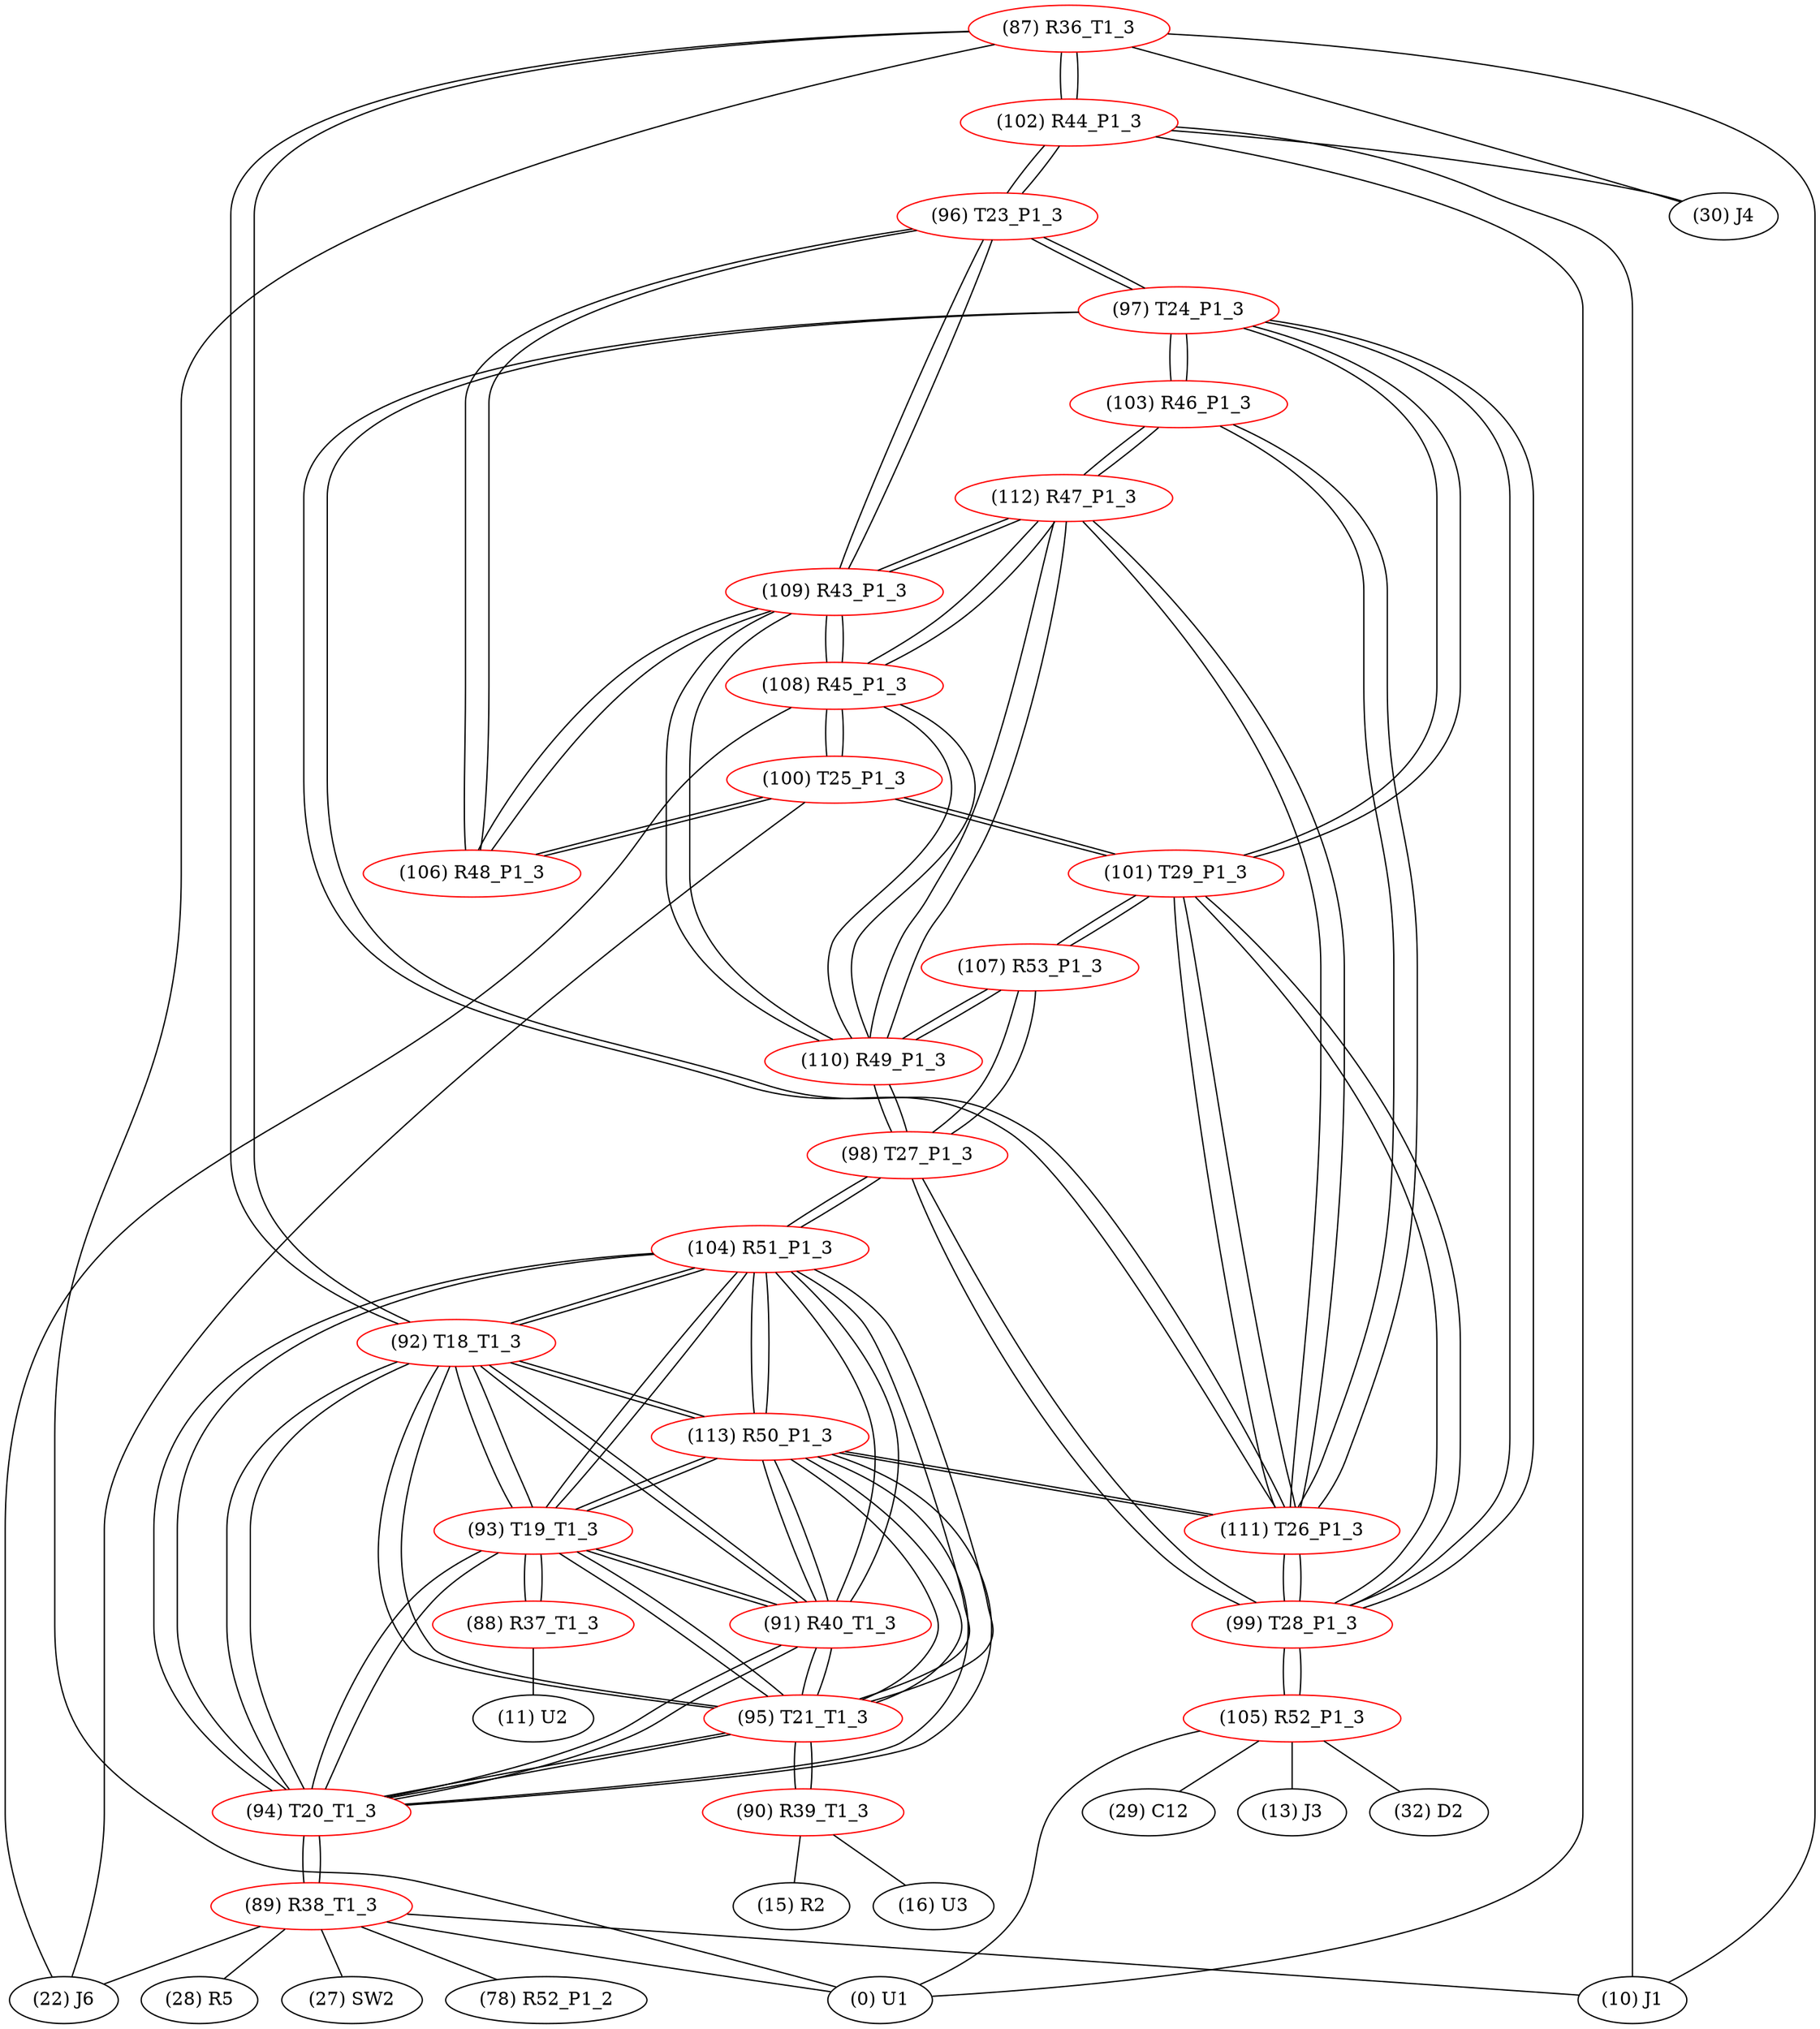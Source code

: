 graph {
	87 [label="(87) R36_T1_3" color=red]
	0 [label="(0) U1"]
	102 [label="(102) R44_P1_3"]
	30 [label="(30) J4"]
	10 [label="(10) J1"]
	92 [label="(92) T18_T1_3"]
	88 [label="(88) R37_T1_3" color=red]
	11 [label="(11) U2"]
	93 [label="(93) T19_T1_3"]
	89 [label="(89) R38_T1_3" color=red]
	10 [label="(10) J1"]
	28 [label="(28) R5"]
	0 [label="(0) U1"]
	22 [label="(22) J6"]
	27 [label="(27) SW2"]
	78 [label="(78) R52_P1_2"]
	94 [label="(94) T20_T1_3"]
	90 [label="(90) R39_T1_3" color=red]
	15 [label="(15) R2"]
	16 [label="(16) U3"]
	95 [label="(95) T21_T1_3"]
	91 [label="(91) R40_T1_3" color=red]
	104 [label="(104) R51_P1_3"]
	113 [label="(113) R50_P1_3"]
	92 [label="(92) T18_T1_3"]
	95 [label="(95) T21_T1_3"]
	94 [label="(94) T20_T1_3"]
	93 [label="(93) T19_T1_3"]
	92 [label="(92) T18_T1_3" color=red]
	94 [label="(94) T20_T1_3"]
	93 [label="(93) T19_T1_3"]
	95 [label="(95) T21_T1_3"]
	87 [label="(87) R36_T1_3"]
	104 [label="(104) R51_P1_3"]
	113 [label="(113) R50_P1_3"]
	91 [label="(91) R40_T1_3"]
	93 [label="(93) T19_T1_3" color=red]
	94 [label="(94) T20_T1_3"]
	92 [label="(92) T18_T1_3"]
	95 [label="(95) T21_T1_3"]
	88 [label="(88) R37_T1_3"]
	104 [label="(104) R51_P1_3"]
	113 [label="(113) R50_P1_3"]
	91 [label="(91) R40_T1_3"]
	94 [label="(94) T20_T1_3" color=red]
	93 [label="(93) T19_T1_3"]
	92 [label="(92) T18_T1_3"]
	95 [label="(95) T21_T1_3"]
	89 [label="(89) R38_T1_3"]
	104 [label="(104) R51_P1_3"]
	113 [label="(113) R50_P1_3"]
	91 [label="(91) R40_T1_3"]
	95 [label="(95) T21_T1_3" color=red]
	94 [label="(94) T20_T1_3"]
	93 [label="(93) T19_T1_3"]
	92 [label="(92) T18_T1_3"]
	90 [label="(90) R39_T1_3"]
	104 [label="(104) R51_P1_3"]
	113 [label="(113) R50_P1_3"]
	91 [label="(91) R40_T1_3"]
	96 [label="(96) T23_P1_3" color=red]
	106 [label="(106) R48_P1_3"]
	109 [label="(109) R43_P1_3"]
	97 [label="(97) T24_P1_3"]
	102 [label="(102) R44_P1_3"]
	97 [label="(97) T24_P1_3" color=red]
	111 [label="(111) T26_P1_3"]
	101 [label="(101) T29_P1_3"]
	99 [label="(99) T28_P1_3"]
	103 [label="(103) R46_P1_3"]
	96 [label="(96) T23_P1_3"]
	98 [label="(98) T27_P1_3" color=red]
	104 [label="(104) R51_P1_3"]
	99 [label="(99) T28_P1_3"]
	107 [label="(107) R53_P1_3"]
	110 [label="(110) R49_P1_3"]
	99 [label="(99) T28_P1_3" color=red]
	111 [label="(111) T26_P1_3"]
	97 [label="(97) T24_P1_3"]
	101 [label="(101) T29_P1_3"]
	105 [label="(105) R52_P1_3"]
	98 [label="(98) T27_P1_3"]
	100 [label="(100) T25_P1_3" color=red]
	101 [label="(101) T29_P1_3"]
	106 [label="(106) R48_P1_3"]
	108 [label="(108) R45_P1_3"]
	22 [label="(22) J6"]
	101 [label="(101) T29_P1_3" color=red]
	111 [label="(111) T26_P1_3"]
	97 [label="(97) T24_P1_3"]
	99 [label="(99) T28_P1_3"]
	100 [label="(100) T25_P1_3"]
	107 [label="(107) R53_P1_3"]
	102 [label="(102) R44_P1_3" color=red]
	0 [label="(0) U1"]
	30 [label="(30) J4"]
	10 [label="(10) J1"]
	87 [label="(87) R36_T1_3"]
	96 [label="(96) T23_P1_3"]
	103 [label="(103) R46_P1_3" color=red]
	111 [label="(111) T26_P1_3"]
	112 [label="(112) R47_P1_3"]
	97 [label="(97) T24_P1_3"]
	104 [label="(104) R51_P1_3" color=red]
	98 [label="(98) T27_P1_3"]
	113 [label="(113) R50_P1_3"]
	92 [label="(92) T18_T1_3"]
	95 [label="(95) T21_T1_3"]
	94 [label="(94) T20_T1_3"]
	93 [label="(93) T19_T1_3"]
	91 [label="(91) R40_T1_3"]
	105 [label="(105) R52_P1_3" color=red]
	0 [label="(0) U1"]
	13 [label="(13) J3"]
	32 [label="(32) D2"]
	29 [label="(29) C12"]
	99 [label="(99) T28_P1_3"]
	106 [label="(106) R48_P1_3" color=red]
	100 [label="(100) T25_P1_3"]
	96 [label="(96) T23_P1_3"]
	109 [label="(109) R43_P1_3"]
	107 [label="(107) R53_P1_3" color=red]
	101 [label="(101) T29_P1_3"]
	98 [label="(98) T27_P1_3"]
	110 [label="(110) R49_P1_3"]
	108 [label="(108) R45_P1_3" color=red]
	112 [label="(112) R47_P1_3"]
	109 [label="(109) R43_P1_3"]
	110 [label="(110) R49_P1_3"]
	100 [label="(100) T25_P1_3"]
	22 [label="(22) J6"]
	109 [label="(109) R43_P1_3" color=red]
	106 [label="(106) R48_P1_3"]
	96 [label="(96) T23_P1_3"]
	112 [label="(112) R47_P1_3"]
	108 [label="(108) R45_P1_3"]
	110 [label="(110) R49_P1_3"]
	110 [label="(110) R49_P1_3" color=red]
	112 [label="(112) R47_P1_3"]
	108 [label="(108) R45_P1_3"]
	109 [label="(109) R43_P1_3"]
	98 [label="(98) T27_P1_3"]
	107 [label="(107) R53_P1_3"]
	111 [label="(111) T26_P1_3" color=red]
	113 [label="(113) R50_P1_3"]
	97 [label="(97) T24_P1_3"]
	101 [label="(101) T29_P1_3"]
	99 [label="(99) T28_P1_3"]
	103 [label="(103) R46_P1_3"]
	112 [label="(112) R47_P1_3"]
	112 [label="(112) R47_P1_3" color=red]
	108 [label="(108) R45_P1_3"]
	109 [label="(109) R43_P1_3"]
	110 [label="(110) R49_P1_3"]
	111 [label="(111) T26_P1_3"]
	103 [label="(103) R46_P1_3"]
	113 [label="(113) R50_P1_3" color=red]
	111 [label="(111) T26_P1_3"]
	104 [label="(104) R51_P1_3"]
	92 [label="(92) T18_T1_3"]
	95 [label="(95) T21_T1_3"]
	94 [label="(94) T20_T1_3"]
	93 [label="(93) T19_T1_3"]
	91 [label="(91) R40_T1_3"]
	87 -- 0
	87 -- 102
	87 -- 30
	87 -- 10
	87 -- 92
	88 -- 11
	88 -- 93
	89 -- 10
	89 -- 28
	89 -- 0
	89 -- 22
	89 -- 27
	89 -- 78
	89 -- 94
	90 -- 15
	90 -- 16
	90 -- 95
	91 -- 104
	91 -- 113
	91 -- 92
	91 -- 95
	91 -- 94
	91 -- 93
	92 -- 94
	92 -- 93
	92 -- 95
	92 -- 87
	92 -- 104
	92 -- 113
	92 -- 91
	93 -- 94
	93 -- 92
	93 -- 95
	93 -- 88
	93 -- 104
	93 -- 113
	93 -- 91
	94 -- 93
	94 -- 92
	94 -- 95
	94 -- 89
	94 -- 104
	94 -- 113
	94 -- 91
	95 -- 94
	95 -- 93
	95 -- 92
	95 -- 90
	95 -- 104
	95 -- 113
	95 -- 91
	96 -- 106
	96 -- 109
	96 -- 97
	96 -- 102
	97 -- 111
	97 -- 101
	97 -- 99
	97 -- 103
	97 -- 96
	98 -- 104
	98 -- 99
	98 -- 107
	98 -- 110
	99 -- 111
	99 -- 97
	99 -- 101
	99 -- 105
	99 -- 98
	100 -- 101
	100 -- 106
	100 -- 108
	100 -- 22
	101 -- 111
	101 -- 97
	101 -- 99
	101 -- 100
	101 -- 107
	102 -- 0
	102 -- 30
	102 -- 10
	102 -- 87
	102 -- 96
	103 -- 111
	103 -- 112
	103 -- 97
	104 -- 98
	104 -- 113
	104 -- 92
	104 -- 95
	104 -- 94
	104 -- 93
	104 -- 91
	105 -- 0
	105 -- 13
	105 -- 32
	105 -- 29
	105 -- 99
	106 -- 100
	106 -- 96
	106 -- 109
	107 -- 101
	107 -- 98
	107 -- 110
	108 -- 112
	108 -- 109
	108 -- 110
	108 -- 100
	108 -- 22
	109 -- 106
	109 -- 96
	109 -- 112
	109 -- 108
	109 -- 110
	110 -- 112
	110 -- 108
	110 -- 109
	110 -- 98
	110 -- 107
	111 -- 113
	111 -- 97
	111 -- 101
	111 -- 99
	111 -- 103
	111 -- 112
	112 -- 108
	112 -- 109
	112 -- 110
	112 -- 111
	112 -- 103
	113 -- 111
	113 -- 104
	113 -- 92
	113 -- 95
	113 -- 94
	113 -- 93
	113 -- 91
}